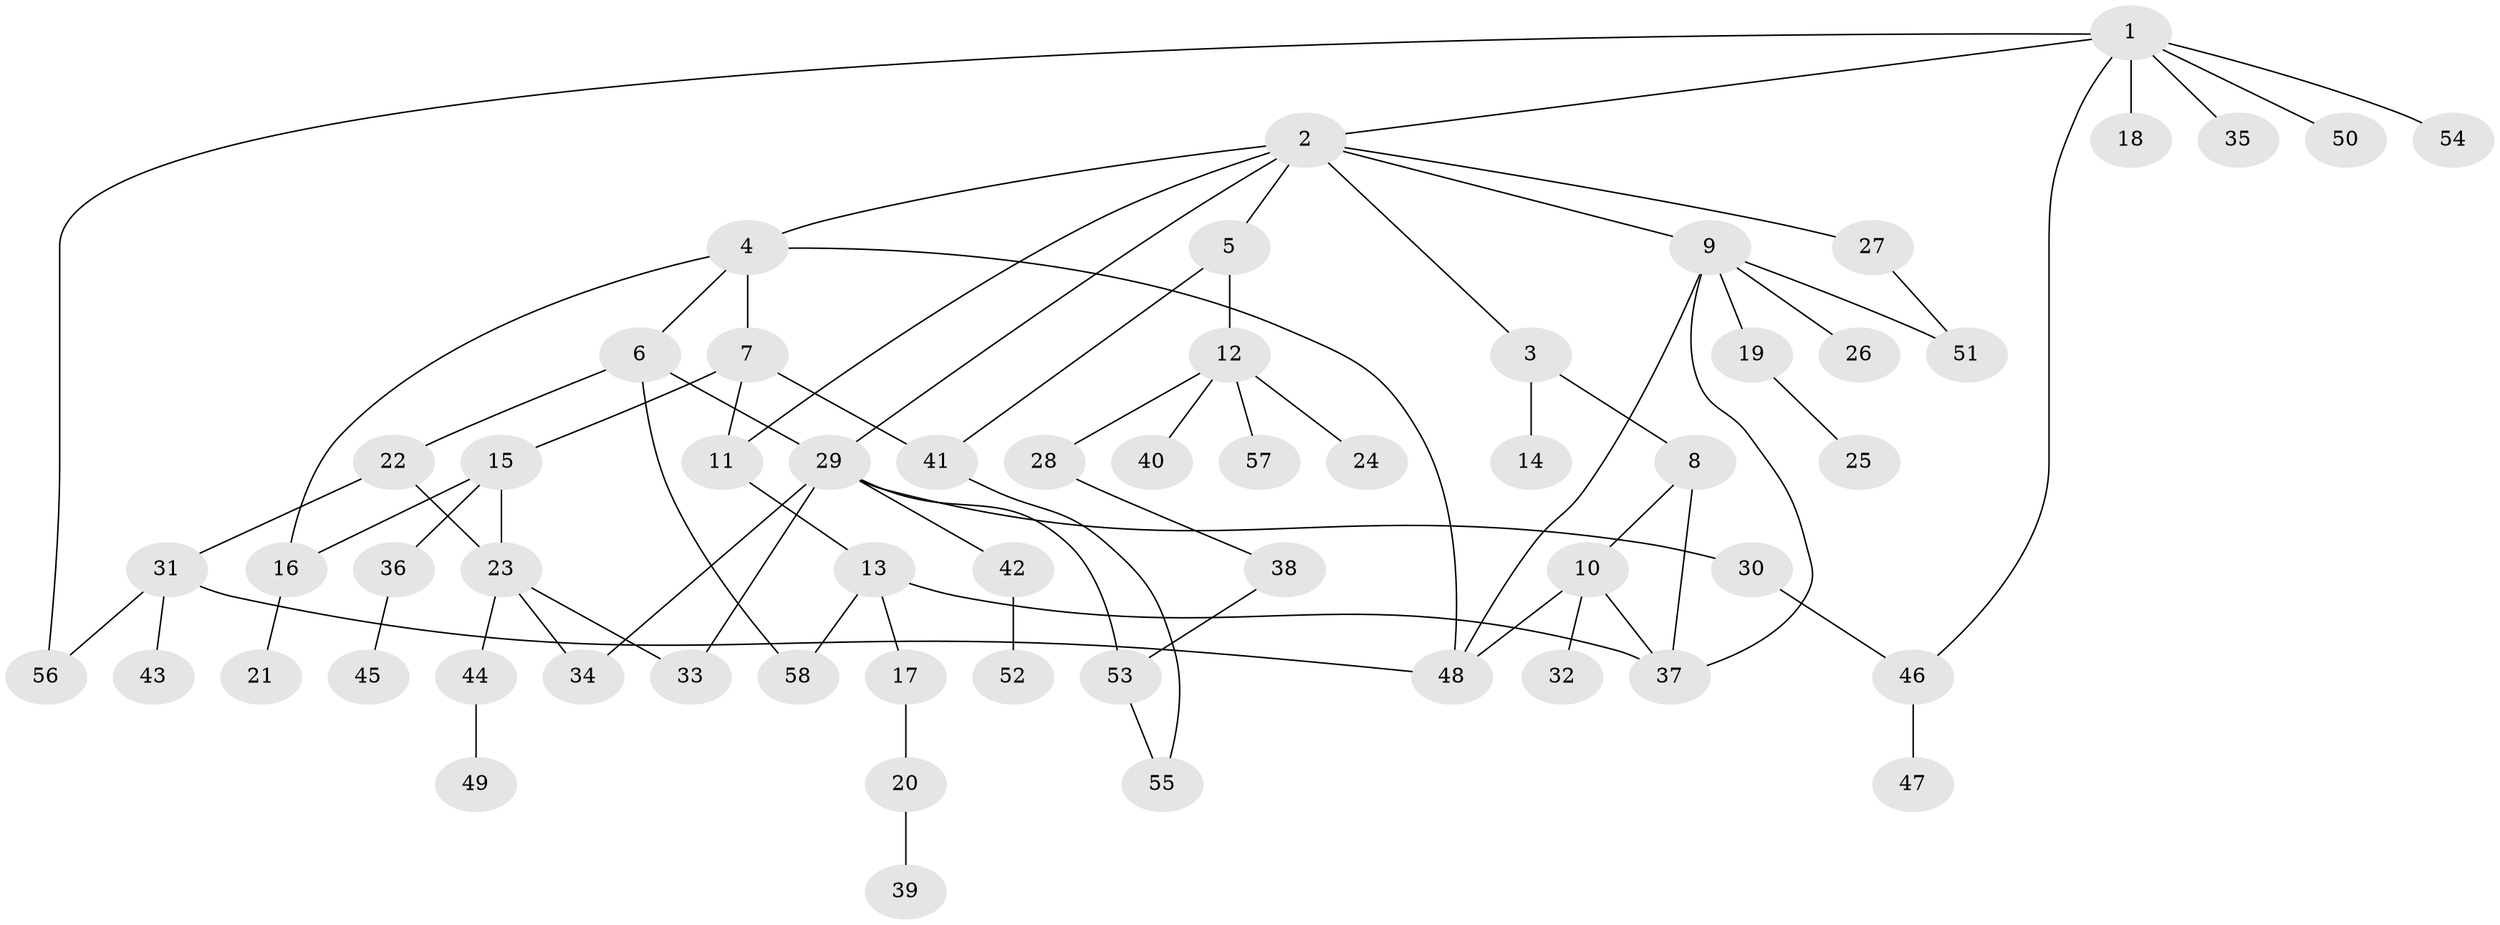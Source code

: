// Generated by graph-tools (version 1.1) at 2025/10/02/27/25 16:10:53]
// undirected, 58 vertices, 76 edges
graph export_dot {
graph [start="1"]
  node [color=gray90,style=filled];
  1;
  2;
  3;
  4;
  5;
  6;
  7;
  8;
  9;
  10;
  11;
  12;
  13;
  14;
  15;
  16;
  17;
  18;
  19;
  20;
  21;
  22;
  23;
  24;
  25;
  26;
  27;
  28;
  29;
  30;
  31;
  32;
  33;
  34;
  35;
  36;
  37;
  38;
  39;
  40;
  41;
  42;
  43;
  44;
  45;
  46;
  47;
  48;
  49;
  50;
  51;
  52;
  53;
  54;
  55;
  56;
  57;
  58;
  1 -- 2;
  1 -- 18;
  1 -- 35;
  1 -- 46;
  1 -- 50;
  1 -- 54;
  1 -- 56;
  2 -- 3;
  2 -- 4;
  2 -- 5;
  2 -- 9;
  2 -- 27;
  2 -- 29;
  2 -- 11;
  3 -- 8;
  3 -- 14;
  4 -- 6;
  4 -- 7;
  4 -- 16;
  4 -- 48;
  5 -- 12;
  5 -- 41;
  6 -- 22;
  6 -- 29;
  6 -- 58;
  7 -- 11;
  7 -- 15;
  7 -- 41;
  8 -- 10;
  8 -- 37;
  9 -- 19;
  9 -- 26;
  9 -- 48;
  9 -- 37;
  9 -- 51;
  10 -- 32;
  10 -- 37;
  10 -- 48;
  11 -- 13;
  12 -- 24;
  12 -- 28;
  12 -- 40;
  12 -- 57;
  13 -- 17;
  13 -- 58;
  13 -- 37;
  15 -- 23;
  15 -- 36;
  15 -- 16;
  16 -- 21;
  17 -- 20;
  19 -- 25;
  20 -- 39;
  22 -- 31;
  22 -- 23;
  23 -- 44;
  23 -- 34;
  23 -- 33;
  27 -- 51;
  28 -- 38;
  29 -- 30;
  29 -- 33;
  29 -- 34;
  29 -- 42;
  29 -- 53;
  30 -- 46;
  31 -- 43;
  31 -- 56;
  31 -- 48;
  36 -- 45;
  38 -- 53;
  41 -- 55;
  42 -- 52;
  44 -- 49;
  46 -- 47;
  53 -- 55;
}
